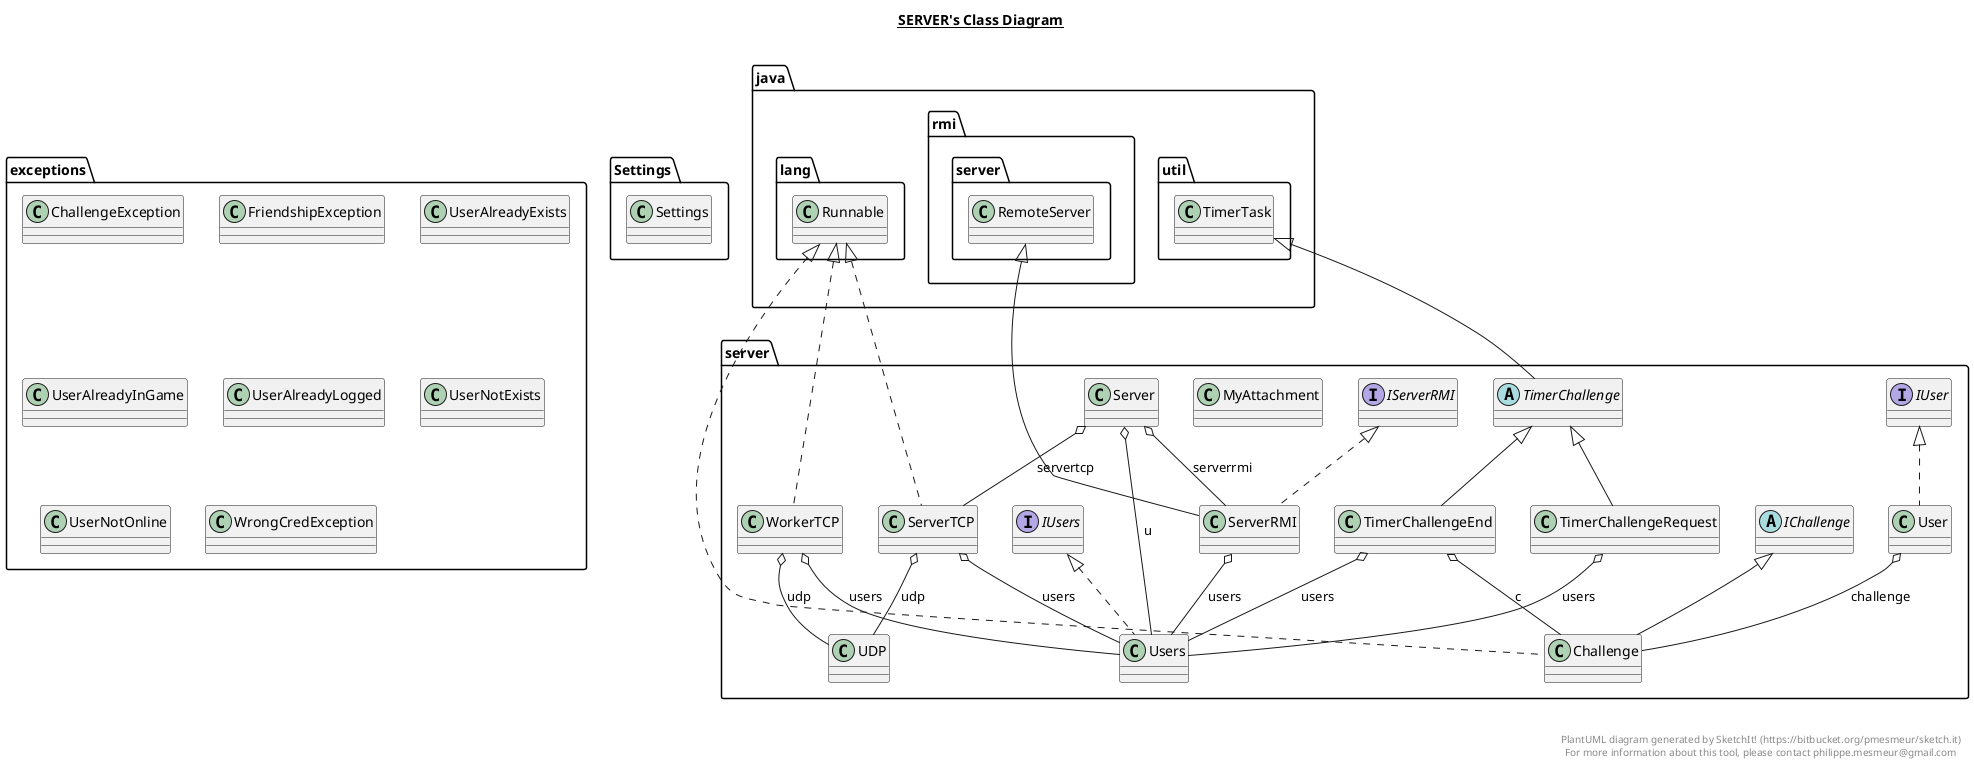 @startuml

title __SERVER's Class Diagram__\n

  namespace Settings {
    class Settings.Settings {
    }
  }
  

  namespace exceptions {
    class exceptions.ChallengeException {
    }
  }
  

  namespace exceptions {
    class exceptions.FriendshipException {
    }
  }
  

  namespace exceptions {
    class exceptions.UserAlreadyExists {
    }
  }
  

  namespace exceptions {
    class exceptions.UserAlreadyInGame {
    }
  }
  

  namespace exceptions {
    class exceptions.UserAlreadyLogged {
    }
  }
  

  namespace exceptions {
    class exceptions.UserNotExists {
    }
  }
  

  namespace exceptions {
    class exceptions.UserNotOnline {
    }
  }
  

  namespace exceptions {
    class exceptions.WrongCredException {
    }
  }
  

  namespace server {
    class server.Challenge {
    }
  }
  

  namespace server {
    abstract class server.IChallenge {
    }
  }
  

  namespace server {
    interface server.IServerRMI {
    }
  }
  

  namespace server {
    interface server.IUser {
    }
  }
  

  namespace server {
    interface server.IUsers {
    }
  }
  

  namespace server {
    class server.MyAttachment {
    }
  }
  

  namespace server {
    class server.Server {
    }
  }
  

  namespace server {
    class server.ServerRMI {
    }
  }
  

  namespace server {
    class server.ServerTCP {
    }
  }
  

  namespace server {
    abstract class server.TimerChallenge {
    }
  }
  

  namespace server {
    class server.TimerChallengeEnd {
    }
  }
  

  namespace server {
    class server.TimerChallengeRequest {
    }
  }
  

  namespace server {
    class server.UDP {
    }
  }
  

  namespace server {
    class server.User {
    }
  }
  

  namespace server {
    class server.Users {
    }
  }
  

  namespace server {
    class server.WorkerTCP {
    }
  }
  

  server.Challenge .up.|> java.lang.Runnable
  server.Challenge -up-|> server.IChallenge
  server.Server o-- server.Users : u
  server.Server o-- server.ServerRMI : serverrmi
  server.Server o-- server.ServerTCP : servertcp
  server.ServerRMI .up.|> server.IServerRMI
  server.ServerRMI -up-|> java.rmi.server.RemoteServer
  server.ServerRMI o-- server.Users : users
  server.ServerTCP .up.|> java.lang.Runnable
  server.ServerTCP o-- server.UDP : udp
  server.ServerTCP o-- server.Users : users
  server.TimerChallenge -up-|> java.util.TimerTask
  server.TimerChallengeEnd -up-|> server.TimerChallenge
  server.TimerChallengeEnd o-- server.Challenge : c
  server.TimerChallengeEnd o-- server.Users : users
  server.TimerChallengeRequest -up-|> server.TimerChallenge
  server.TimerChallengeRequest o-- server.Users : users
  server.User .up.|> server.IUser
  server.User o-- server.Challenge : challenge
  server.Users .up.|> server.IUsers
  server.WorkerTCP .up.|> java.lang.Runnable
  server.WorkerTCP o-- server.UDP : udp
  server.WorkerTCP o-- server.Users : users


right footer


PlantUML diagram generated by SketchIt! (https://bitbucket.org/pmesmeur/sketch.it)
For more information about this tool, please contact philippe.mesmeur@gmail.com
endfooter

@enduml
